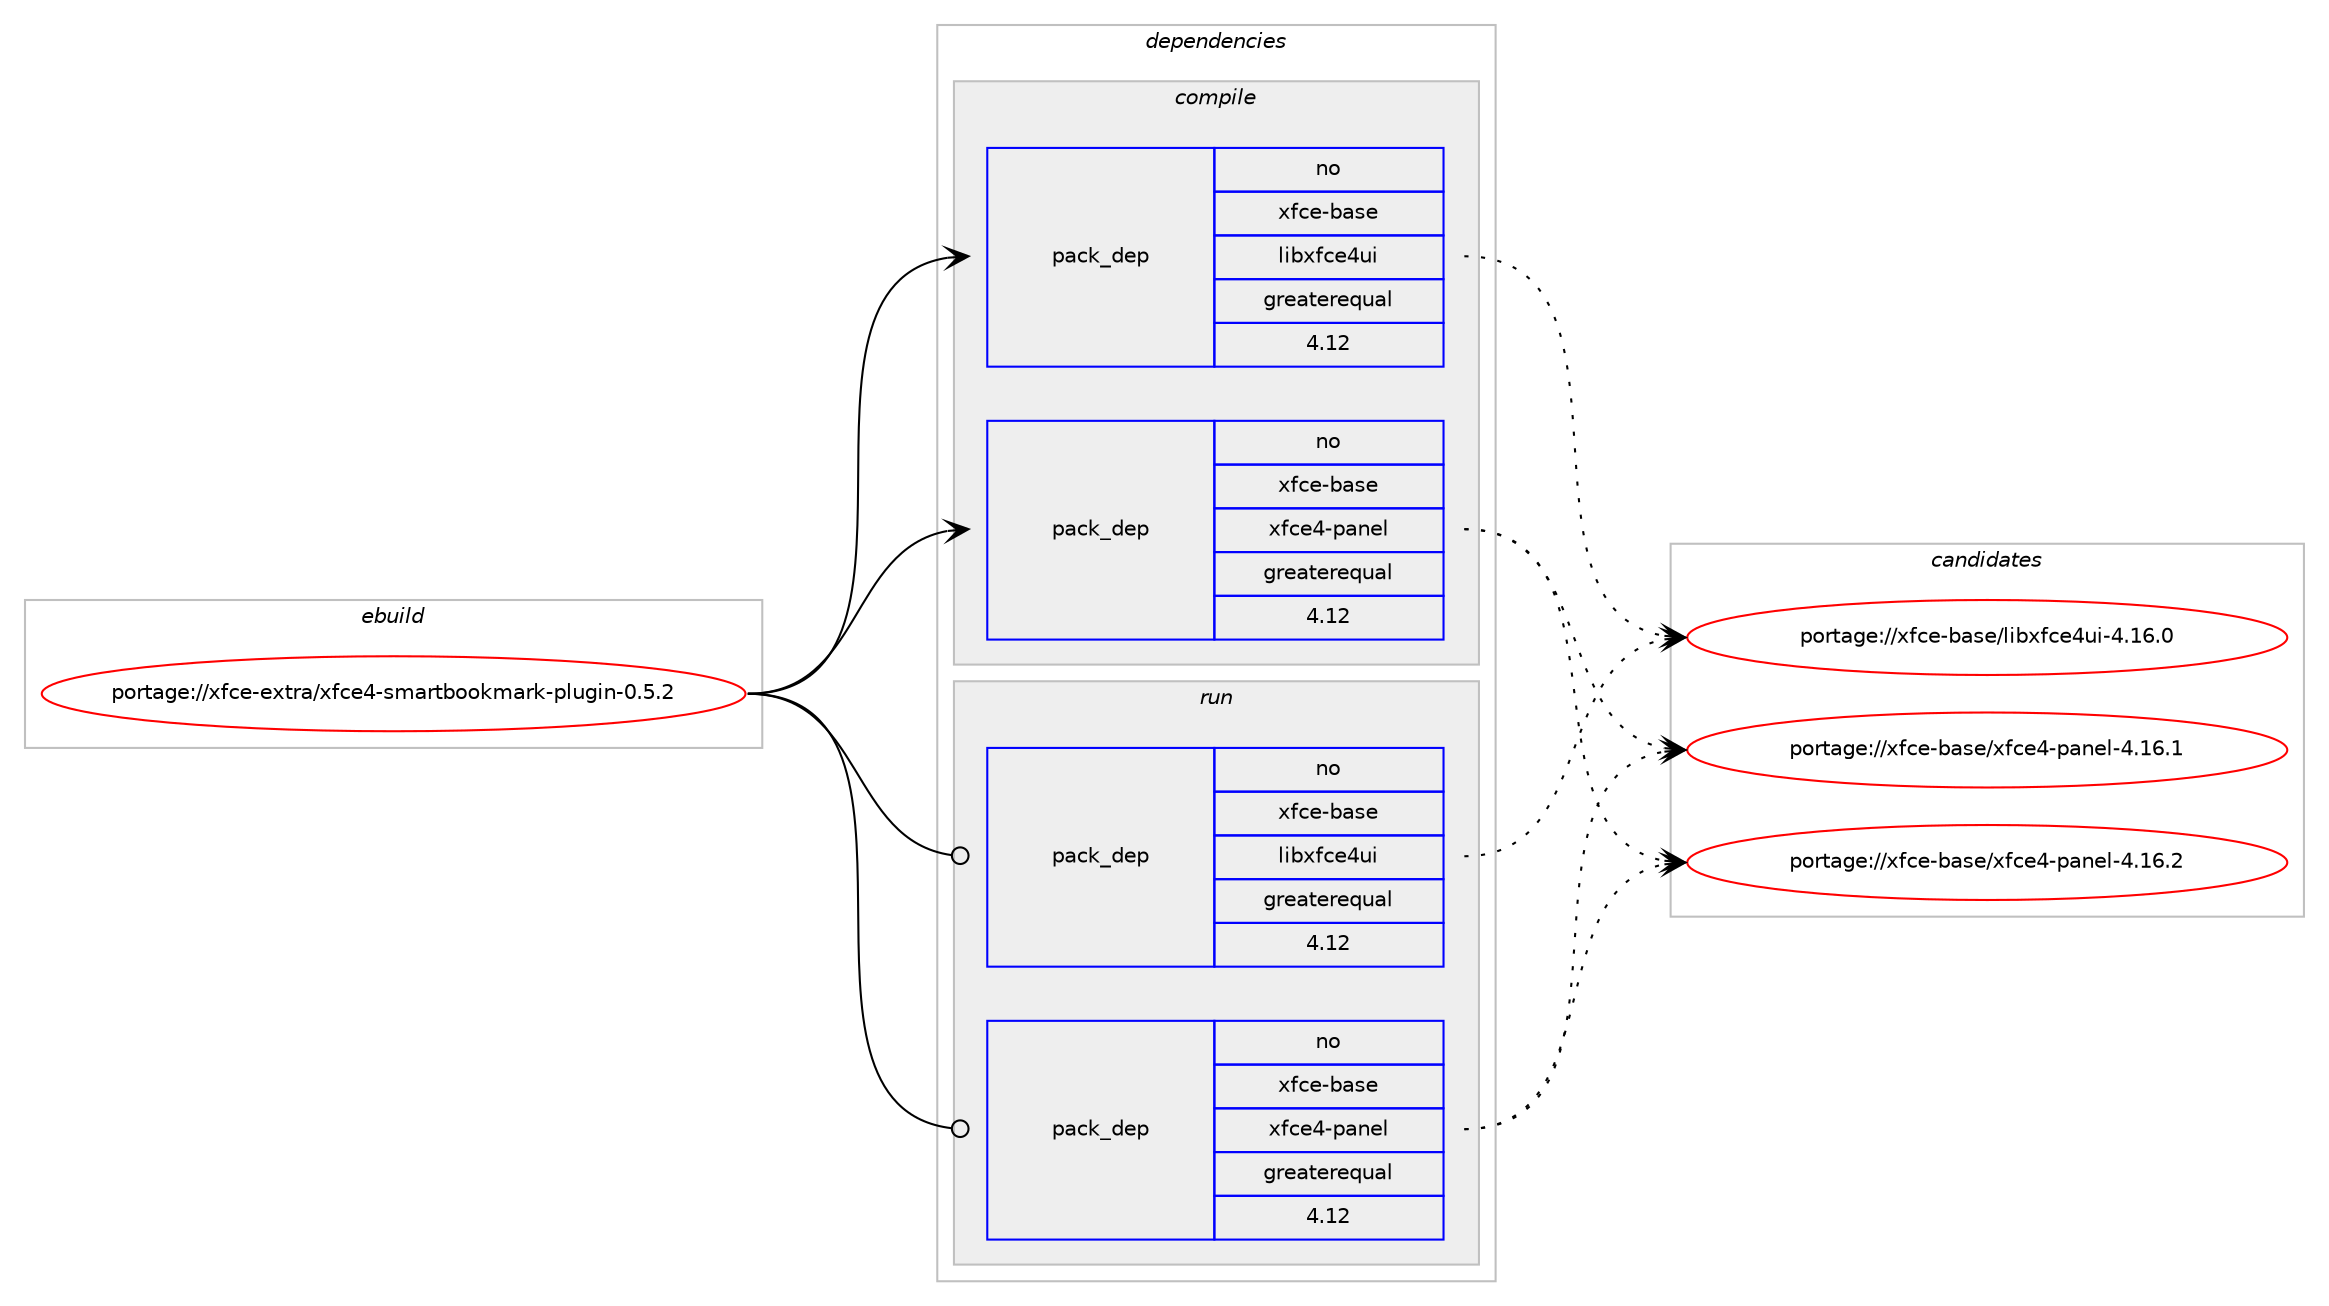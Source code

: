 digraph prolog {

# *************
# Graph options
# *************

newrank=true;
concentrate=true;
compound=true;
graph [rankdir=LR,fontname=Helvetica,fontsize=10,ranksep=1.5];#, ranksep=2.5, nodesep=0.2];
edge  [arrowhead=vee];
node  [fontname=Helvetica,fontsize=10];

# **********
# The ebuild
# **********

subgraph cluster_leftcol {
color=gray;
rank=same;
label=<<i>ebuild</i>>;
id [label="portage://xfce-extra/xfce4-smartbookmark-plugin-0.5.2", color=red, width=4, href="../xfce-extra/xfce4-smartbookmark-plugin-0.5.2.svg"];
}

# ****************
# The dependencies
# ****************

subgraph cluster_midcol {
color=gray;
label=<<i>dependencies</i>>;
subgraph cluster_compile {
fillcolor="#eeeeee";
style=filled;
label=<<i>compile</i>>;
subgraph pack704 {
dependency1260 [label=<<TABLE BORDER="0" CELLBORDER="1" CELLSPACING="0" CELLPADDING="4" WIDTH="220"><TR><TD ROWSPAN="6" CELLPADDING="30">pack_dep</TD></TR><TR><TD WIDTH="110">no</TD></TR><TR><TD>xfce-base</TD></TR><TR><TD>libxfce4ui</TD></TR><TR><TD>greaterequal</TD></TR><TR><TD>4.12</TD></TR></TABLE>>, shape=none, color=blue];
}
id:e -> dependency1260:w [weight=20,style="solid",arrowhead="vee"];
subgraph pack705 {
dependency1261 [label=<<TABLE BORDER="0" CELLBORDER="1" CELLSPACING="0" CELLPADDING="4" WIDTH="220"><TR><TD ROWSPAN="6" CELLPADDING="30">pack_dep</TD></TR><TR><TD WIDTH="110">no</TD></TR><TR><TD>xfce-base</TD></TR><TR><TD>xfce4-panel</TD></TR><TR><TD>greaterequal</TD></TR><TR><TD>4.12</TD></TR></TABLE>>, shape=none, color=blue];
}
id:e -> dependency1261:w [weight=20,style="solid",arrowhead="vee"];
}
subgraph cluster_compileandrun {
fillcolor="#eeeeee";
style=filled;
label=<<i>compile and run</i>>;
}
subgraph cluster_run {
fillcolor="#eeeeee";
style=filled;
label=<<i>run</i>>;
subgraph pack706 {
dependency1262 [label=<<TABLE BORDER="0" CELLBORDER="1" CELLSPACING="0" CELLPADDING="4" WIDTH="220"><TR><TD ROWSPAN="6" CELLPADDING="30">pack_dep</TD></TR><TR><TD WIDTH="110">no</TD></TR><TR><TD>xfce-base</TD></TR><TR><TD>libxfce4ui</TD></TR><TR><TD>greaterequal</TD></TR><TR><TD>4.12</TD></TR></TABLE>>, shape=none, color=blue];
}
id:e -> dependency1262:w [weight=20,style="solid",arrowhead="odot"];
subgraph pack707 {
dependency1263 [label=<<TABLE BORDER="0" CELLBORDER="1" CELLSPACING="0" CELLPADDING="4" WIDTH="220"><TR><TD ROWSPAN="6" CELLPADDING="30">pack_dep</TD></TR><TR><TD WIDTH="110">no</TD></TR><TR><TD>xfce-base</TD></TR><TR><TD>xfce4-panel</TD></TR><TR><TD>greaterequal</TD></TR><TR><TD>4.12</TD></TR></TABLE>>, shape=none, color=blue];
}
id:e -> dependency1263:w [weight=20,style="solid",arrowhead="odot"];
}
}

# **************
# The candidates
# **************

subgraph cluster_choices {
rank=same;
color=gray;
label=<<i>candidates</i>>;

subgraph choice704 {
color=black;
nodesep=1;
choice120102991014598971151014710810598120102991015211710545524649544648 [label="portage://xfce-base/libxfce4ui-4.16.0", color=red, width=4,href="../xfce-base/libxfce4ui-4.16.0.svg"];
dependency1260:e -> choice120102991014598971151014710810598120102991015211710545524649544648:w [style=dotted,weight="100"];
}
subgraph choice705 {
color=black;
nodesep=1;
choice12010299101459897115101471201029910152451129711010110845524649544649 [label="portage://xfce-base/xfce4-panel-4.16.1", color=red, width=4,href="../xfce-base/xfce4-panel-4.16.1.svg"];
choice12010299101459897115101471201029910152451129711010110845524649544650 [label="portage://xfce-base/xfce4-panel-4.16.2", color=red, width=4,href="../xfce-base/xfce4-panel-4.16.2.svg"];
dependency1261:e -> choice12010299101459897115101471201029910152451129711010110845524649544649:w [style=dotted,weight="100"];
dependency1261:e -> choice12010299101459897115101471201029910152451129711010110845524649544650:w [style=dotted,weight="100"];
}
subgraph choice706 {
color=black;
nodesep=1;
choice120102991014598971151014710810598120102991015211710545524649544648 [label="portage://xfce-base/libxfce4ui-4.16.0", color=red, width=4,href="../xfce-base/libxfce4ui-4.16.0.svg"];
dependency1262:e -> choice120102991014598971151014710810598120102991015211710545524649544648:w [style=dotted,weight="100"];
}
subgraph choice707 {
color=black;
nodesep=1;
choice12010299101459897115101471201029910152451129711010110845524649544649 [label="portage://xfce-base/xfce4-panel-4.16.1", color=red, width=4,href="../xfce-base/xfce4-panel-4.16.1.svg"];
choice12010299101459897115101471201029910152451129711010110845524649544650 [label="portage://xfce-base/xfce4-panel-4.16.2", color=red, width=4,href="../xfce-base/xfce4-panel-4.16.2.svg"];
dependency1263:e -> choice12010299101459897115101471201029910152451129711010110845524649544649:w [style=dotted,weight="100"];
dependency1263:e -> choice12010299101459897115101471201029910152451129711010110845524649544650:w [style=dotted,weight="100"];
}
}

}

